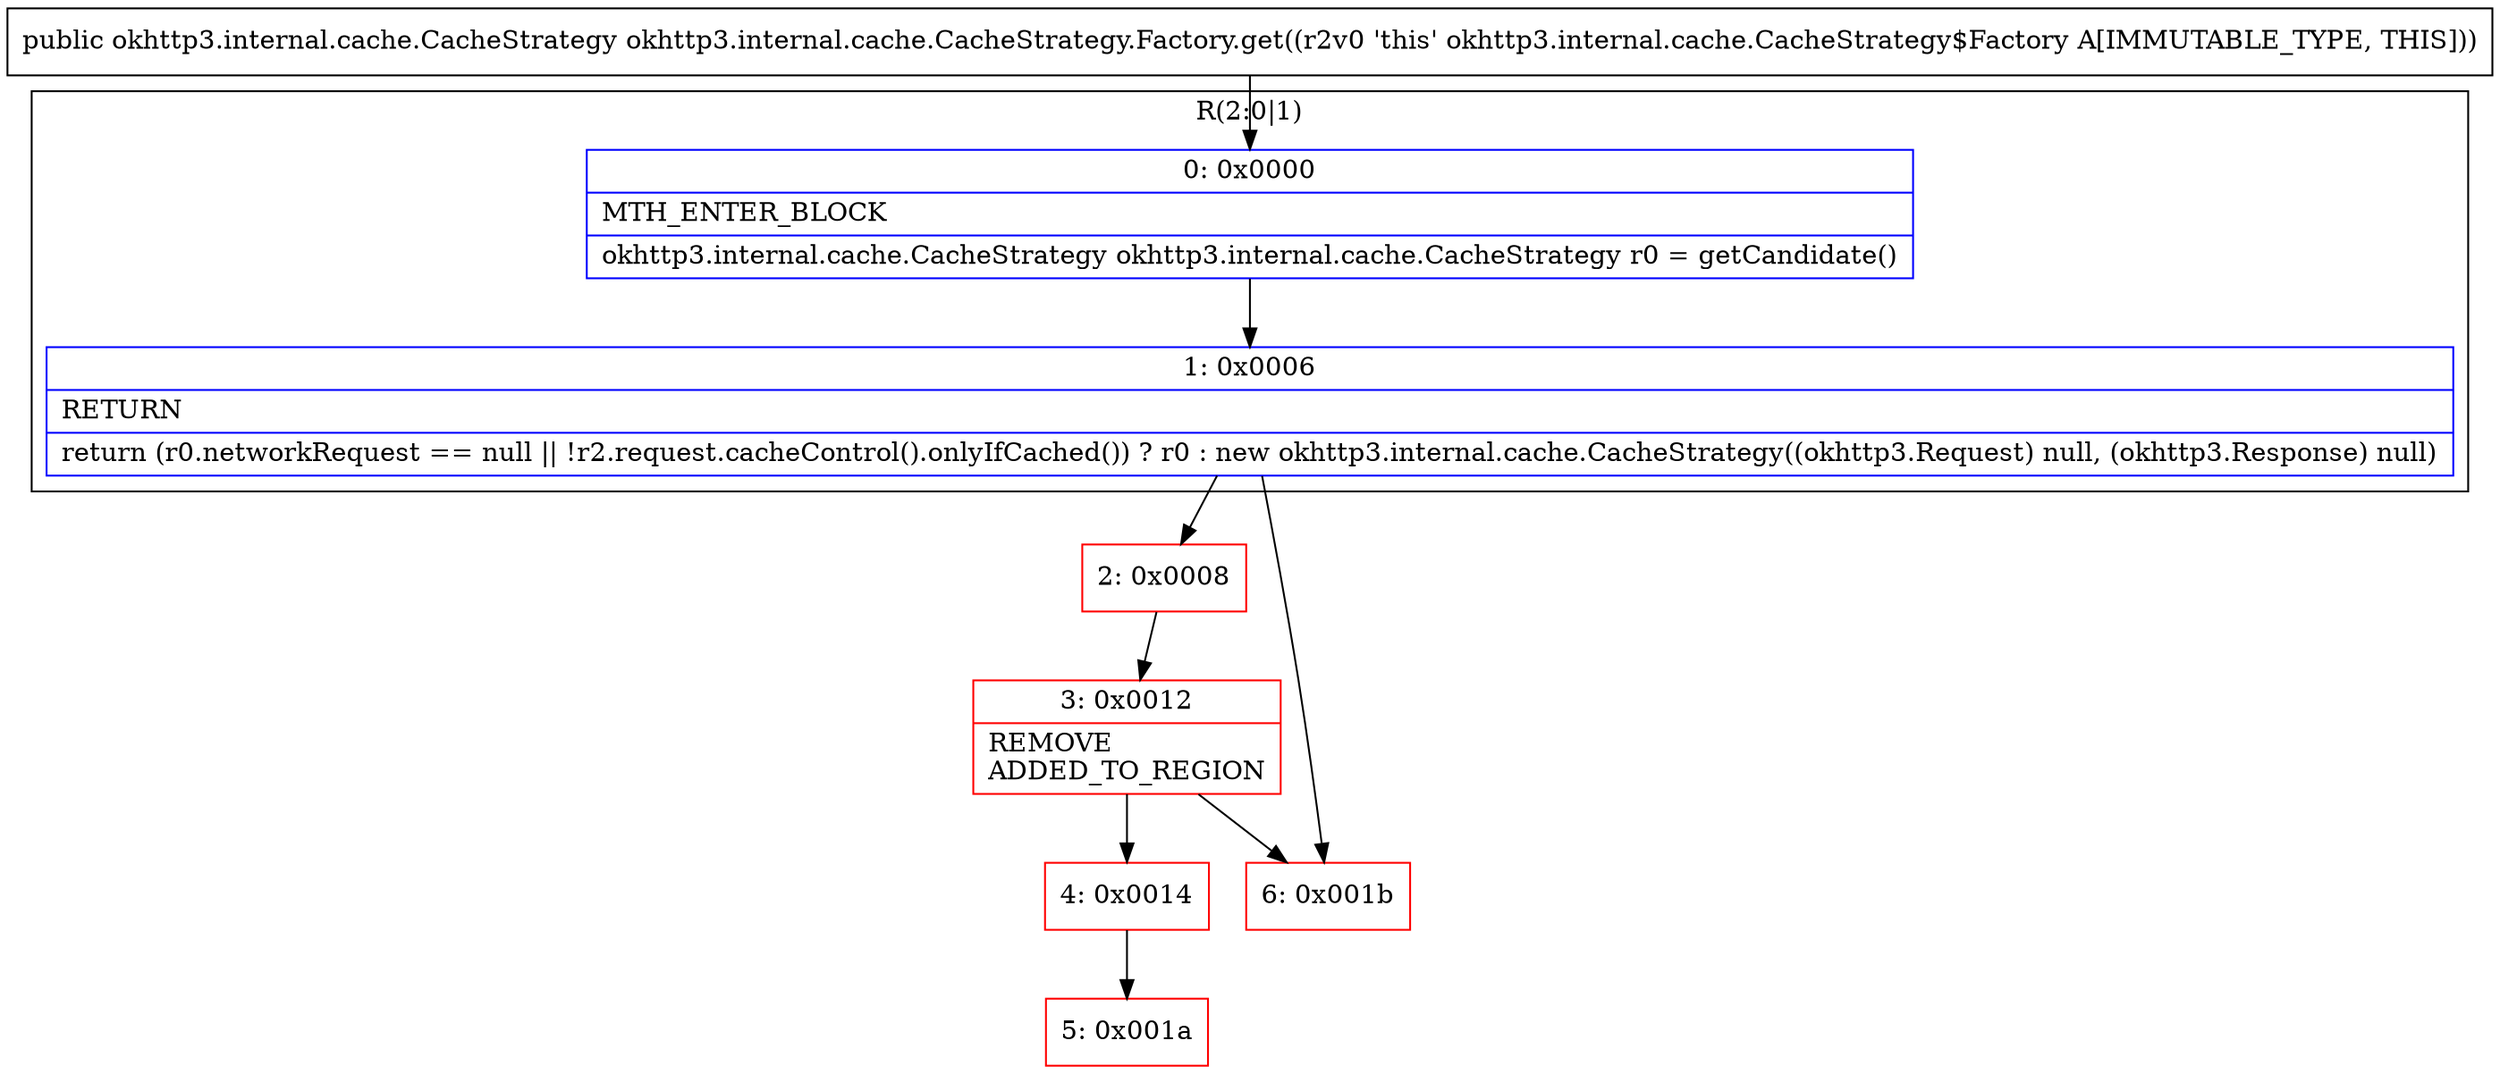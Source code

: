 digraph "CFG forokhttp3.internal.cache.CacheStrategy.Factory.get()Lokhttp3\/internal\/cache\/CacheStrategy;" {
subgraph cluster_Region_1778953103 {
label = "R(2:0|1)";
node [shape=record,color=blue];
Node_0 [shape=record,label="{0\:\ 0x0000|MTH_ENTER_BLOCK\l|okhttp3.internal.cache.CacheStrategy okhttp3.internal.cache.CacheStrategy r0 = getCandidate()\l}"];
Node_1 [shape=record,label="{1\:\ 0x0006|RETURN\l|return (r0.networkRequest == null \|\| !r2.request.cacheControl().onlyIfCached()) ? r0 : new okhttp3.internal.cache.CacheStrategy((okhttp3.Request) null, (okhttp3.Response) null)\l}"];
}
Node_2 [shape=record,color=red,label="{2\:\ 0x0008}"];
Node_3 [shape=record,color=red,label="{3\:\ 0x0012|REMOVE\lADDED_TO_REGION\l}"];
Node_4 [shape=record,color=red,label="{4\:\ 0x0014}"];
Node_5 [shape=record,color=red,label="{5\:\ 0x001a}"];
Node_6 [shape=record,color=red,label="{6\:\ 0x001b}"];
MethodNode[shape=record,label="{public okhttp3.internal.cache.CacheStrategy okhttp3.internal.cache.CacheStrategy.Factory.get((r2v0 'this' okhttp3.internal.cache.CacheStrategy$Factory A[IMMUTABLE_TYPE, THIS])) }"];
MethodNode -> Node_0;
Node_0 -> Node_1;
Node_1 -> Node_2;
Node_1 -> Node_6;
Node_2 -> Node_3;
Node_3 -> Node_4;
Node_3 -> Node_6;
Node_4 -> Node_5;
}

